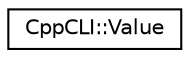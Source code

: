 digraph "Graphical Class Hierarchy"
{
 // LATEX_PDF_SIZE
  edge [fontname="Helvetica",fontsize="10",labelfontname="Helvetica",labelfontsize="10"];
  node [fontname="Helvetica",fontsize="10",shape=record];
  rankdir="LR";
  Node0 [label="CppCLI::Value",height=0.2,width=0.4,color="black", fillcolor="white", style="filled",URL="$classCppCLI_1_1Value.html",tooltip=" "];
}
